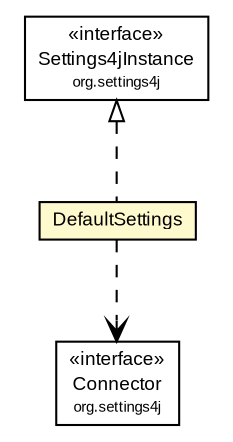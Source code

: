 #!/usr/local/bin/dot
#
# Class diagram 
# Generated by UmlGraph version 4.6 (http://www.spinellis.gr/sw/umlgraph)
#

digraph G {
	edge [fontname="arial",fontsize=10,labelfontname="arial",labelfontsize=10];
	node [fontname="arial",fontsize=10,shape=plaintext];
	// org.settings4j.Settings4jInstance
	c2838 [label=<<table border="0" cellborder="1" cellspacing="0" cellpadding="2" port="p" href="../Settings4jInstance.html">
		<tr><td><table border="0" cellspacing="0" cellpadding="1">
			<tr><td> &laquo;interface&raquo; </td></tr>
			<tr><td> Settings4jInstance </td></tr>
			<tr><td><font point-size="7.0"> org.settings4j </font></td></tr>
		</table></td></tr>
		</table>>, fontname="arial", fontcolor="black", fontsize=9.0];
	// org.settings4j.Connector
	c2845 [label=<<table border="0" cellborder="1" cellspacing="0" cellpadding="2" port="p" href="../Connector.html">
		<tr><td><table border="0" cellspacing="0" cellpadding="1">
			<tr><td> &laquo;interface&raquo; </td></tr>
			<tr><td> Connector </td></tr>
			<tr><td><font point-size="7.0"> org.settings4j </font></td></tr>
		</table></td></tr>
		</table>>, fontname="arial", fontcolor="black", fontsize=9.0];
	// org.settings4j.settings.DefaultSettings
	c2860 [label=<<table border="0" cellborder="1" cellspacing="0" cellpadding="2" port="p" bgcolor="lemonChiffon" href="./DefaultSettings.html">
		<tr><td><table border="0" cellspacing="0" cellpadding="1">
			<tr><td> DefaultSettings </td></tr>
		</table></td></tr>
		</table>>, fontname="arial", fontcolor="black", fontsize=9.0];
	//org.settings4j.settings.DefaultSettings implements org.settings4j.Settings4jInstance
	c2838:p -> c2860:p [dir=back,arrowtail=empty,style=dashed];
	// org.settings4j.settings.DefaultSettings DEPEND org.settings4j.Connector
	c2860:p -> c2845:p [taillabel="", label="", headlabel="", fontname="arial", fontcolor="black", fontsize=10.0, color="black", arrowhead=open, style=dashed];
}


